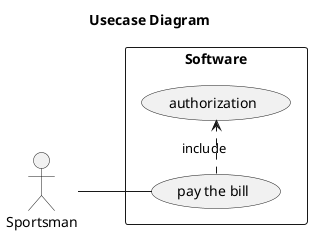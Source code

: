 @startuml

title Usecase Diagram

left to right direction

actor Sportsman

rectangle Software {

    usecase (pay the bill)
    usecase (authorization)

   :Sportsman: -- (pay the bill)
   (pay the bill) .> (authorization) : include
}

@enduml
